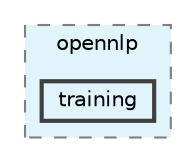 digraph "src/main/java/org/fogbeam/example/opennlp/training"
{
 // LATEX_PDF_SIZE
  bgcolor="transparent";
  edge [fontname=Helvetica,fontsize=10,labelfontname=Helvetica,labelfontsize=10];
  node [fontname=Helvetica,fontsize=10,shape=box,height=0.2,width=0.4];
  compound=true
  subgraph clusterdir_7998e28124dfd3eeefa7c07f6a9cb376 {
    graph [ bgcolor="#e1f4fb", pencolor="grey50", label="opennlp", fontname=Helvetica,fontsize=10 style="filled,dashed", URL="dir_7998e28124dfd3eeefa7c07f6a9cb376.html",tooltip=""]
  dir_d749a277ec4847c29799c14f19eb69f9 [label="training", fillcolor="#e1f4fb", color="grey25", style="filled,bold", URL="dir_d749a277ec4847c29799c14f19eb69f9.html",tooltip=""];
  }
}
